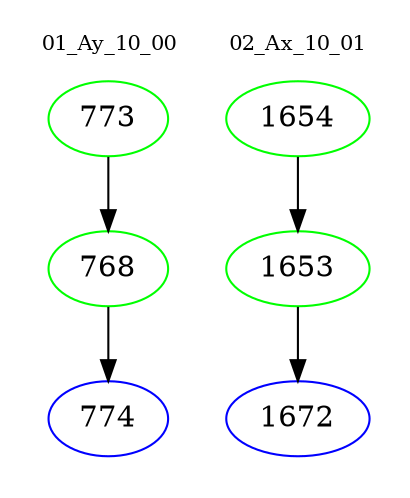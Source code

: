 digraph{
subgraph cluster_0 {
color = white
label = "01_Ay_10_00";
fontsize=10;
T0_773 [label="773", color="green"]
T0_773 -> T0_768 [color="black"]
T0_768 [label="768", color="green"]
T0_768 -> T0_774 [color="black"]
T0_774 [label="774", color="blue"]
}
subgraph cluster_1 {
color = white
label = "02_Ax_10_01";
fontsize=10;
T1_1654 [label="1654", color="green"]
T1_1654 -> T1_1653 [color="black"]
T1_1653 [label="1653", color="green"]
T1_1653 -> T1_1672 [color="black"]
T1_1672 [label="1672", color="blue"]
}
}
